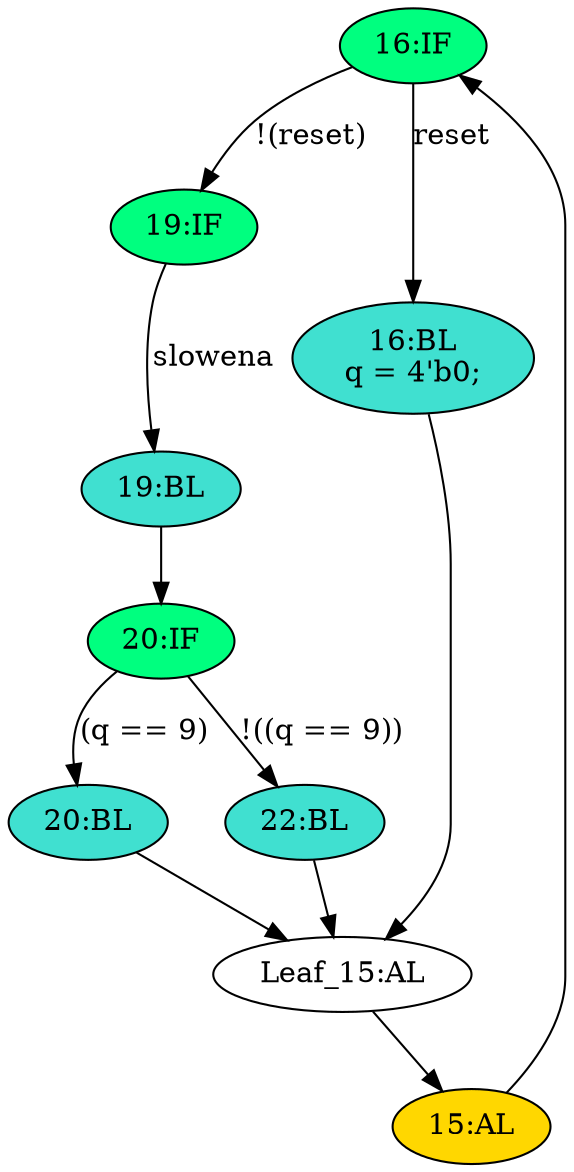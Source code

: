 strict digraph "compose( ,  )" {
	node [label="\N"];
	"16:IF"	[ast="<pyverilog.vparser.ast.IfStatement object at 0x7f3f8dd37390>",
		fillcolor=springgreen,
		label="16:IF",
		statements="[]",
		style=filled,
		typ=IfStatement];
	"19:IF"	[ast="<pyverilog.vparser.ast.IfStatement object at 0x7f3f8dd23d10>",
		fillcolor=springgreen,
		label="19:IF",
		statements="[]",
		style=filled,
		typ=IfStatement];
	"16:IF" -> "19:IF"	[cond="['reset']",
		label="!(reset)",
		lineno=16];
	"16:BL"	[ast="<pyverilog.vparser.ast.Block object at 0x7f3f8ddb5e10>",
		fillcolor=turquoise,
		label="16:BL
q = 4'b0;",
		statements="[<pyverilog.vparser.ast.BlockingSubstitution object at 0x7f3f8dcd6910>]",
		style=filled,
		typ=Block];
	"16:IF" -> "16:BL"	[cond="['reset']",
		label=reset,
		lineno=16];
	"15:AL"	[ast="<pyverilog.vparser.ast.Always object at 0x7f3f8ddb5390>",
		clk_sens=True,
		fillcolor=gold,
		label="15:AL",
		sens="['clk']",
		statements="[]",
		style=filled,
		typ=Always,
		use_var="['reset', 'q', 'slowena']"];
	"15:AL" -> "16:IF"	[cond="[]",
		lineno=None];
	"19:BL"	[ast="<pyverilog.vparser.ast.Block object at 0x7f3f8dd233d0>",
		fillcolor=turquoise,
		label="19:BL",
		statements="[]",
		style=filled,
		typ=Block];
	"20:IF"	[ast="<pyverilog.vparser.ast.IfStatement object at 0x7f3f8dd23ed0>",
		fillcolor=springgreen,
		label="20:IF",
		statements="[]",
		style=filled,
		typ=IfStatement];
	"19:BL" -> "20:IF"	[cond="[]",
		lineno=None];
	"20:BL"	[ast="<pyverilog.vparser.ast.Block object at 0x7f3f8dd23e10>",
		fillcolor=turquoise,
		label="20:BL",
		statements="[]",
		style=filled,
		typ=Block];
	"Leaf_15:AL"	[def_var="['q']",
		label="Leaf_15:AL"];
	"20:BL" -> "Leaf_15:AL"	[cond="[]",
		lineno=None];
	"Leaf_15:AL" -> "15:AL";
	"22:BL"	[ast="<pyverilog.vparser.ast.Block object at 0x7f3f8dd23890>",
		fillcolor=turquoise,
		label="22:BL",
		statements="[]",
		style=filled,
		typ=Block];
	"22:BL" -> "Leaf_15:AL"	[cond="[]",
		lineno=None];
	"19:IF" -> "19:BL"	[cond="['slowena']",
		label=slowena,
		lineno=19];
	"20:IF" -> "20:BL"	[cond="['q']",
		label="(q == 9)",
		lineno=20];
	"20:IF" -> "22:BL"	[cond="['q']",
		label="!((q == 9))",
		lineno=20];
	"16:BL" -> "Leaf_15:AL"	[cond="[]",
		lineno=None];
}
